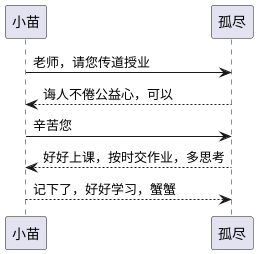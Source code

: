 @startuml

小苗 -> 孤尽: 老师，请您传道授业
孤尽 --> 小苗: 诲人不倦公益心，可以

小苗 -> 孤尽: 辛苦您
小苗 <-- 孤尽: 好好上课，按时交作业，多思考
小苗 --> 孤尽: 记下了，好好学习，蟹蟹

@enduml

@startuml
(*)  --> "check input"
If "input is verbose" then (yes)
--> [Yes] "turn on verbosity"
--> "run command"
else
--> "run command"
Endif
-->(*)
@enduml

@startuml
:"步骤1处理";
:"步骤2处理";
if ("条件1判断") then (true)
    :条件1成立时执行的动作;
    if ("分支条件2判断") then (no)
        :"条件2不成立时执行的动作";
    else
        if ("条件3判断") then (yes)
            :"条件3成立时的动作";
        else (no)
            :"条件3不成立时的动作";
        endif
    endif
    :"顺序步骤3处理";
endif

if ("条件4判断") then (yes)
:"条件4成立的动作";
else
    if ("条件5判断") then (yes)
        :"条件5成立时的动作";
    else (no)
        :"条件5不成立时的动作";
    endif
endif
stop
@enduml


@startuml
:Main Admin: as Admin
(Use the application) as Use

User -> (Start)
User --> (Use)

Admin ---> (Use)

note right of Admin : This is an example.

note right of Use
A note can also
be on several lines
end note

note "This note is connected\nto several objects." as N2
(Start) .. N2
N2 .. (Use)
@enduml

@startuml
:run;
:finishCompletion;
group 唤醒调用线程
if (waiters!=null) then (yes)
: LockSupport.unpark(waiter.thread);
else (no)
endif
:done;
@enduml

@startuml
:get();
:awaitDone();
 if(s > COMPLETING) then (yes)
  if(q != null) then (yes)
  :q.thread=null;
   :s=state;
  endif;

 else (no)
  if(s == COMPLETING) then (yes)
  :Thread.yield();
  else (no)
   if(q==null) then (yes)
    :q = new WaitNode();
    :queue;
    endif
    :LockSupport.park;
   endif
 endif
:report(s);
@enduml

@startuml
:core包里主要是接口，只有一个factory的实现，具体生成什么类型的factory，在cp包里
:MessagingServiceFactory
createConnectionFactory方法（setting会传进去，用于设置failover url）
调用MessageServiceJmsExtention的create方法

MessageServiceJmsExtention的create方法调用init生成MessagingServiceJmsConnectionFactory
基于httpheader中的access_token
而access_token是JmsConnectionExtension中的headersExtension方法生成的（使用MessageService的client信息）;

@enduml




